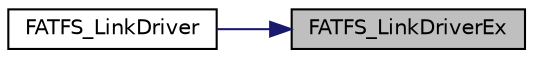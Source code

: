 digraph "FATFS_LinkDriverEx"
{
 // LATEX_PDF_SIZE
  edge [fontname="Helvetica",fontsize="10",labelfontname="Helvetica",labelfontsize="10"];
  node [fontname="Helvetica",fontsize="10",shape=record];
  rankdir="RL";
  Node1 [label="FATFS_LinkDriverEx",height=0.2,width=0.4,color="black", fillcolor="grey75", style="filled", fontcolor="black",tooltip="Links a compatible diskio driver/lun id and increments the number of active linked drivers."];
  Node1 -> Node2 [dir="back",color="midnightblue",fontsize="10",style="solid",fontname="Helvetica"];
  Node2 [label="FATFS_LinkDriver",height=0.2,width=0.4,color="black", fillcolor="white", style="filled",URL="$ff__gen__drv_8h.html#a95dad42ba07bb7d48cb5fb5fd3c8ef6f",tooltip="Links a compatible diskio driver and increments the number of active linked drivers."];
}
